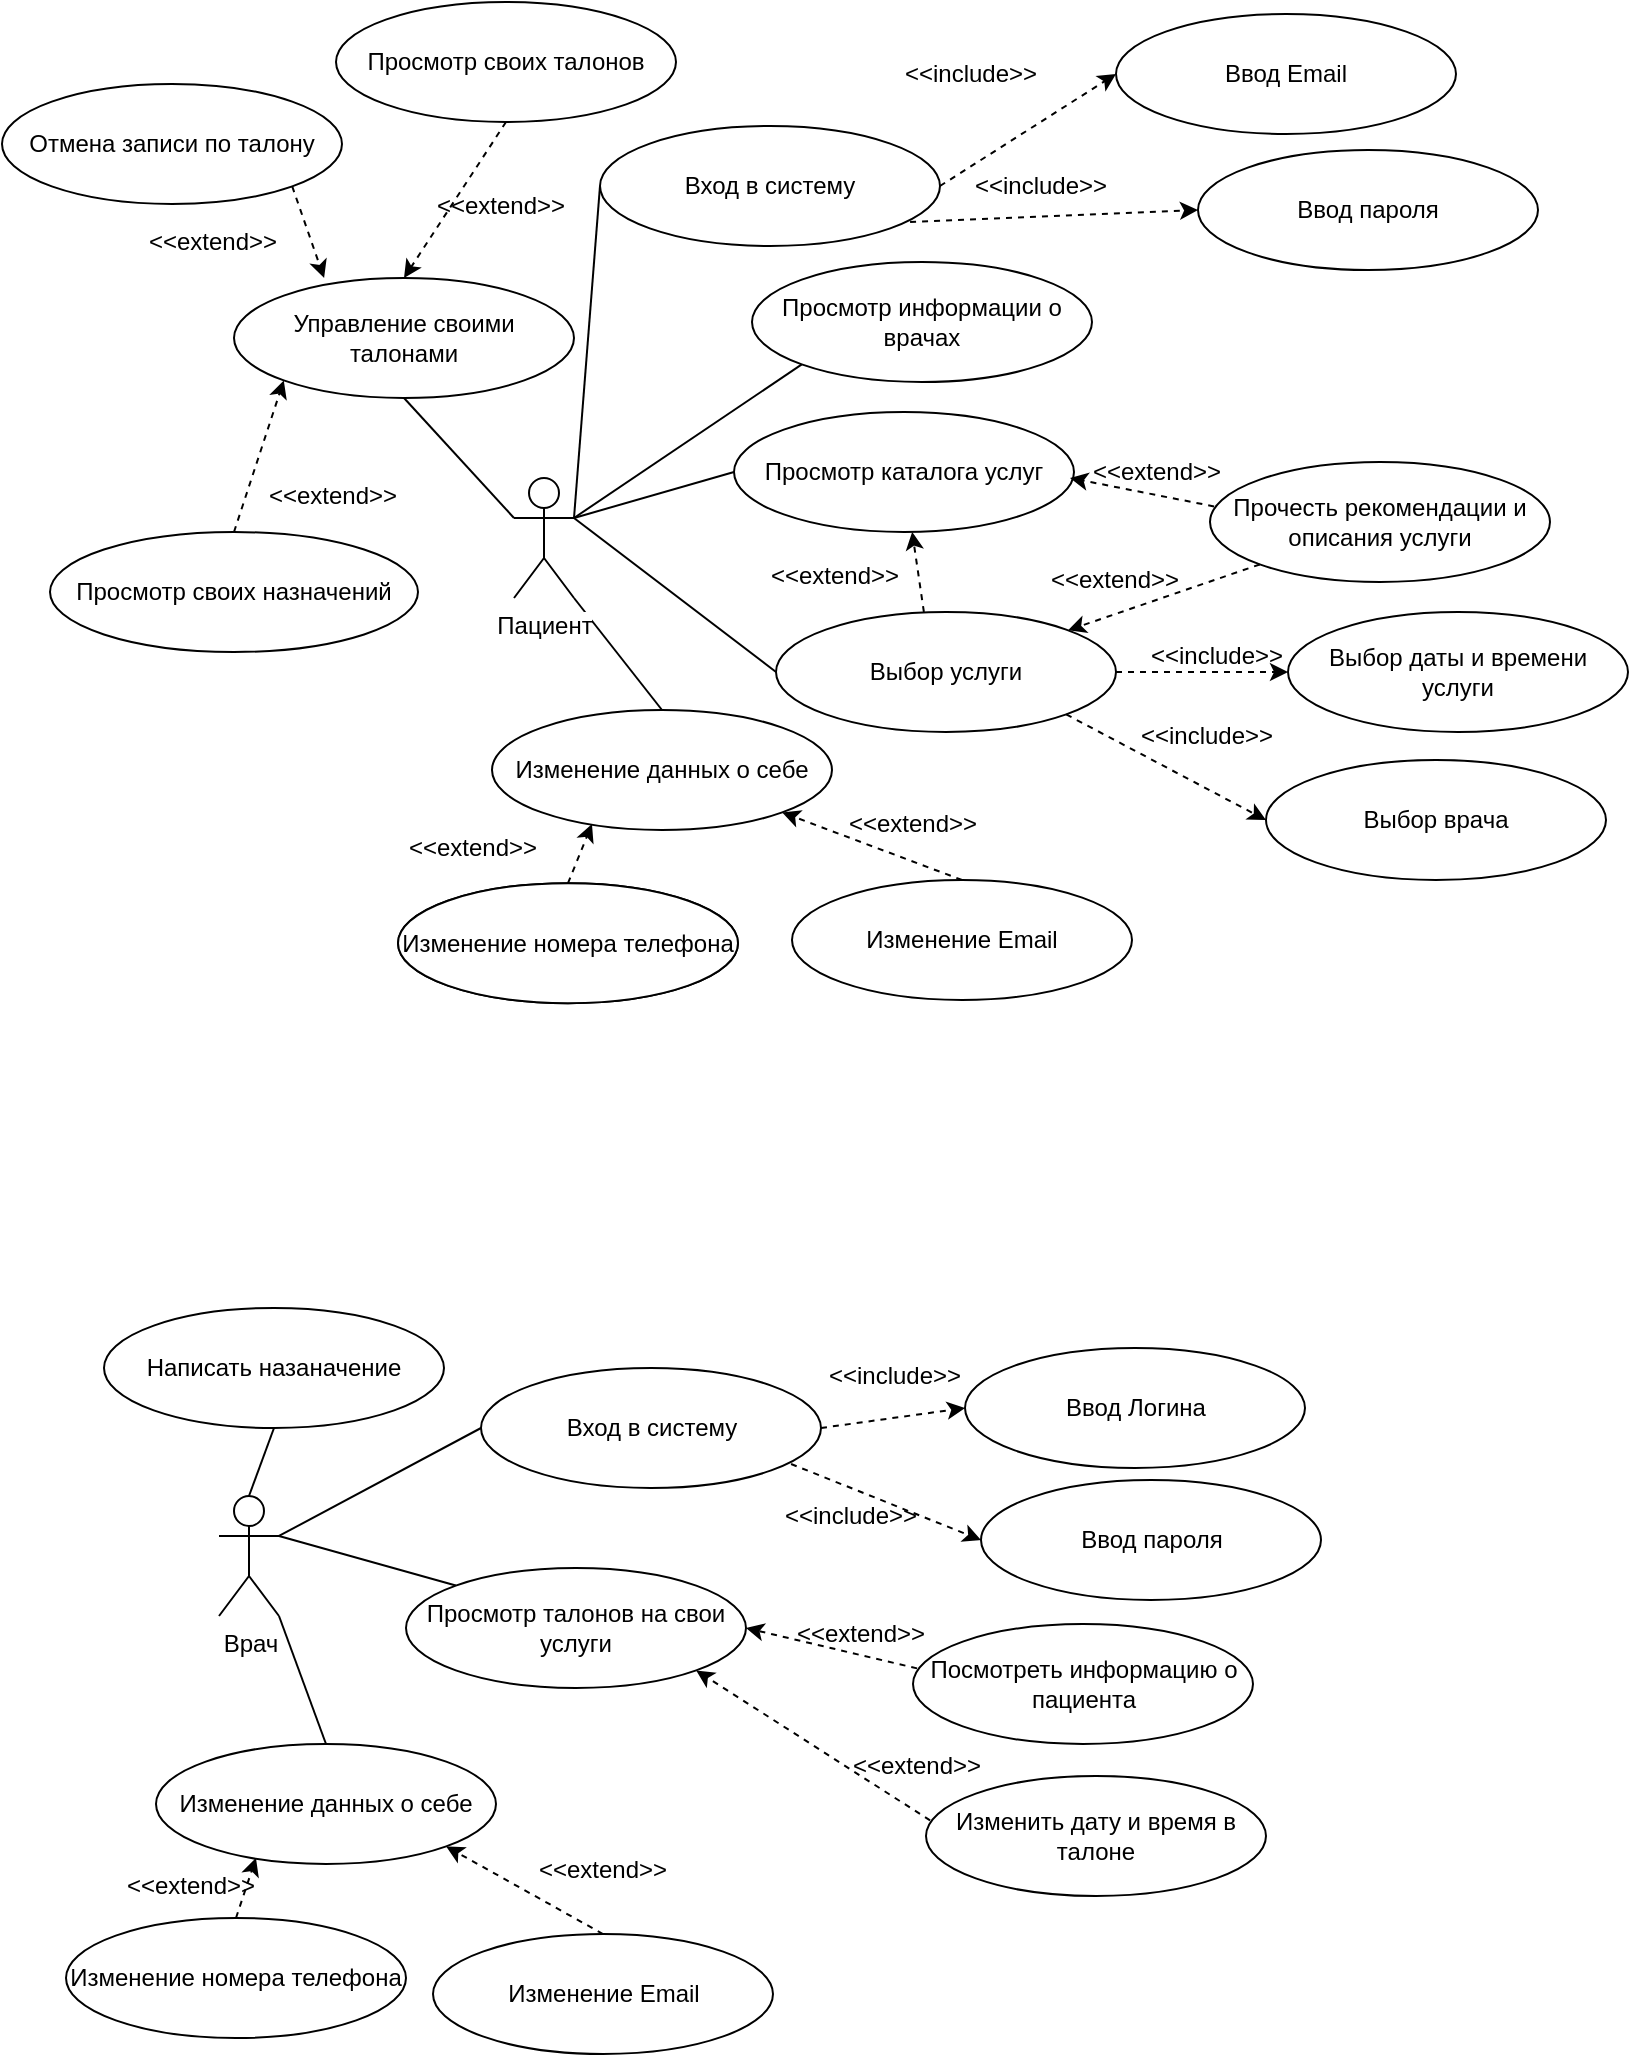 <mxfile version="13.1.3" type="github">
  <diagram id="rSHkln_i5UPMTzSgYDC_" name="Page-1">
    <mxGraphModel dx="1382" dy="795" grid="0" gridSize="10" guides="1" tooltips="1" connect="1" arrows="1" fold="1" page="1" pageScale="1" pageWidth="827" pageHeight="1169" math="0" shadow="0">
      <root>
        <mxCell id="0" />
        <mxCell id="1" parent="0" />
        <mxCell id="shRbKvBxBHHsJRcDJLxr-30" style="rounded=0;orthogonalLoop=1;jettySize=auto;html=1;exitX=1;exitY=1;exitDx=0;exitDy=0;exitPerimeter=0;entryX=0.5;entryY=0;entryDx=0;entryDy=0;endArrow=none;endFill=0;" edge="1" parent="1" source="LtUDNU5CqMuppDNzbjtj-1" target="shRbKvBxBHHsJRcDJLxr-21">
          <mxGeometry relative="1" as="geometry" />
        </mxCell>
        <mxCell id="shRbKvBxBHHsJRcDJLxr-42" style="edgeStyle=none;rounded=0;orthogonalLoop=1;jettySize=auto;html=1;exitX=1;exitY=0.333;exitDx=0;exitDy=0;exitPerimeter=0;entryX=0;entryY=0.5;entryDx=0;entryDy=0;endArrow=none;endFill=0;" edge="1" parent="1" source="LtUDNU5CqMuppDNzbjtj-1" target="shRbKvBxBHHsJRcDJLxr-38">
          <mxGeometry relative="1" as="geometry" />
        </mxCell>
        <mxCell id="shRbKvBxBHHsJRcDJLxr-44" style="edgeStyle=none;rounded=0;orthogonalLoop=1;jettySize=auto;html=1;exitX=1;exitY=0.333;exitDx=0;exitDy=0;exitPerimeter=0;entryX=0;entryY=1;entryDx=0;entryDy=0;endArrow=none;endFill=0;" edge="1" parent="1" source="LtUDNU5CqMuppDNzbjtj-1" target="shRbKvBxBHHsJRcDJLxr-43">
          <mxGeometry relative="1" as="geometry" />
        </mxCell>
        <mxCell id="LtUDNU5CqMuppDNzbjtj-1" value="Пациент" style="shape=umlActor;verticalLabelPosition=bottom;labelBackgroundColor=#ffffff;verticalAlign=top;html=1;outlineConnect=0;" parent="1" vertex="1">
          <mxGeometry x="265" y="284" width="30" height="60" as="geometry" />
        </mxCell>
        <mxCell id="LtUDNU5CqMuppDNzbjtj-3" value="Вход в систему" style="ellipse;whiteSpace=wrap;html=1;" parent="1" vertex="1">
          <mxGeometry x="308" y="108" width="170" height="60" as="geometry" />
        </mxCell>
        <mxCell id="LtUDNU5CqMuppDNzbjtj-4" value="Выбор услуги" style="ellipse;whiteSpace=wrap;html=1;" parent="1" vertex="1">
          <mxGeometry x="396" y="351" width="170" height="60" as="geometry" />
        </mxCell>
        <mxCell id="LtUDNU5CqMuppDNzbjtj-5" value="Выбор даты и времени услуги" style="ellipse;whiteSpace=wrap;html=1;" parent="1" vertex="1">
          <mxGeometry x="652" y="351" width="170" height="60" as="geometry" />
        </mxCell>
        <mxCell id="LtUDNU5CqMuppDNzbjtj-6" value="Выбор врача" style="ellipse;whiteSpace=wrap;html=1;" parent="1" vertex="1">
          <mxGeometry x="641" y="425" width="170" height="60" as="geometry" />
        </mxCell>
        <mxCell id="shRbKvBxBHHsJRcDJLxr-1" value="" style="endArrow=none;html=1;exitX=1;exitY=0.333;exitDx=0;exitDy=0;exitPerimeter=0;entryX=0;entryY=0.5;entryDx=0;entryDy=0;" edge="1" parent="1" source="LtUDNU5CqMuppDNzbjtj-1" target="LtUDNU5CqMuppDNzbjtj-3">
          <mxGeometry width="50" height="50" relative="1" as="geometry">
            <mxPoint x="545" y="607" as="sourcePoint" />
            <mxPoint x="595" y="557" as="targetPoint" />
          </mxGeometry>
        </mxCell>
        <mxCell id="shRbKvBxBHHsJRcDJLxr-2" value="" style="endArrow=none;html=1;exitX=1;exitY=0.333;exitDx=0;exitDy=0;exitPerimeter=0;entryX=0;entryY=0.5;entryDx=0;entryDy=0;" edge="1" parent="1" source="LtUDNU5CqMuppDNzbjtj-1" target="LtUDNU5CqMuppDNzbjtj-4">
          <mxGeometry width="50" height="50" relative="1" as="geometry">
            <mxPoint x="545" y="607" as="sourcePoint" />
            <mxPoint x="595" y="557" as="targetPoint" />
          </mxGeometry>
        </mxCell>
        <mxCell id="shRbKvBxBHHsJRcDJLxr-4" value="" style="endArrow=classic;html=1;exitX=1;exitY=0.5;exitDx=0;exitDy=0;entryX=0;entryY=0.5;entryDx=0;entryDy=0;dashed=1;" edge="1" parent="1" source="LtUDNU5CqMuppDNzbjtj-4" target="LtUDNU5CqMuppDNzbjtj-5">
          <mxGeometry width="50" height="50" relative="1" as="geometry">
            <mxPoint x="582" y="425" as="sourcePoint" />
            <mxPoint x="585" y="642" as="targetPoint" />
          </mxGeometry>
        </mxCell>
        <mxCell id="shRbKvBxBHHsJRcDJLxr-5" value="&amp;lt;&amp;lt;include&amp;gt;&amp;gt;" style="text;html=1;align=center;verticalAlign=middle;resizable=0;points=[];autosize=1;" vertex="1" parent="1">
          <mxGeometry x="578" y="364" width="76" height="18" as="geometry" />
        </mxCell>
        <mxCell id="shRbKvBxBHHsJRcDJLxr-9" value="Ввод Email" style="ellipse;whiteSpace=wrap;html=1;" vertex="1" parent="1">
          <mxGeometry x="566" y="52" width="170" height="60" as="geometry" />
        </mxCell>
        <mxCell id="shRbKvBxBHHsJRcDJLxr-10" value="Ввод пароля" style="ellipse;whiteSpace=wrap;html=1;" vertex="1" parent="1">
          <mxGeometry x="607" y="120" width="170" height="60" as="geometry" />
        </mxCell>
        <mxCell id="shRbKvBxBHHsJRcDJLxr-11" value="" style="endArrow=classic;html=1;exitX=1;exitY=0.5;exitDx=0;exitDy=0;entryX=0;entryY=0.5;entryDx=0;entryDy=0;dashed=1;" edge="1" parent="1" source="LtUDNU5CqMuppDNzbjtj-3" target="shRbKvBxBHHsJRcDJLxr-9">
          <mxGeometry width="50" height="50" relative="1" as="geometry">
            <mxPoint x="415" y="94" as="sourcePoint" />
            <mxPoint x="487" y="84" as="targetPoint" />
          </mxGeometry>
        </mxCell>
        <mxCell id="shRbKvBxBHHsJRcDJLxr-12" value="&amp;lt;&amp;lt;include&amp;gt;&amp;gt;" style="text;html=1;align=center;verticalAlign=middle;resizable=0;points=[];autosize=1;" vertex="1" parent="1">
          <mxGeometry x="455" y="73" width="76" height="18" as="geometry" />
        </mxCell>
        <mxCell id="shRbKvBxBHHsJRcDJLxr-13" value="" style="endArrow=classic;html=1;exitX=0.912;exitY=0.8;exitDx=0;exitDy=0;entryX=0;entryY=0.5;entryDx=0;entryDy=0;dashed=1;exitPerimeter=0;" edge="1" parent="1" source="LtUDNU5CqMuppDNzbjtj-3" target="shRbKvBxBHHsJRcDJLxr-10">
          <mxGeometry width="50" height="50" relative="1" as="geometry">
            <mxPoint x="419" y="129" as="sourcePoint" />
            <mxPoint x="463" y="145" as="targetPoint" />
          </mxGeometry>
        </mxCell>
        <mxCell id="shRbKvBxBHHsJRcDJLxr-14" value="&amp;lt;&amp;lt;include&amp;gt;&amp;gt;" style="text;html=1;align=center;verticalAlign=middle;resizable=0;points=[];autosize=1;" vertex="1" parent="1">
          <mxGeometry x="490" y="129" width="76" height="18" as="geometry" />
        </mxCell>
        <mxCell id="shRbKvBxBHHsJRcDJLxr-15" value="Прочесть рекомендации и описания услуги" style="ellipse;whiteSpace=wrap;html=1;" vertex="1" parent="1">
          <mxGeometry x="613" y="276" width="170" height="60" as="geometry" />
        </mxCell>
        <mxCell id="shRbKvBxBHHsJRcDJLxr-16" value="" style="endArrow=classic;html=1;exitX=0;exitY=1;exitDx=0;exitDy=0;dashed=1;" edge="1" parent="1" source="shRbKvBxBHHsJRcDJLxr-15" target="LtUDNU5CqMuppDNzbjtj-4">
          <mxGeometry width="50" height="50" relative="1" as="geometry">
            <mxPoint x="546.9" y="543.58" as="sourcePoint" />
            <mxPoint x="434.004" y="493.793" as="targetPoint" />
          </mxGeometry>
        </mxCell>
        <mxCell id="shRbKvBxBHHsJRcDJLxr-17" value="&amp;lt;&amp;lt;extend&amp;gt;&amp;gt;" style="text;html=1;align=center;verticalAlign=middle;resizable=0;points=[];autosize=1;" vertex="1" parent="1">
          <mxGeometry x="549" y="272" width="74" height="18" as="geometry" />
        </mxCell>
        <mxCell id="shRbKvBxBHHsJRcDJLxr-77" style="edgeStyle=none;rounded=0;orthogonalLoop=1;jettySize=auto;html=1;exitX=1;exitY=0.333;exitDx=0;exitDy=0;exitPerimeter=0;entryX=0;entryY=0;entryDx=0;entryDy=0;endArrow=none;endFill=0;" edge="1" parent="1" source="shRbKvBxBHHsJRcDJLxr-18" target="shRbKvBxBHHsJRcDJLxr-76">
          <mxGeometry relative="1" as="geometry" />
        </mxCell>
        <mxCell id="shRbKvBxBHHsJRcDJLxr-87" style="edgeStyle=none;rounded=0;orthogonalLoop=1;jettySize=auto;html=1;exitX=0.5;exitY=0;exitDx=0;exitDy=0;exitPerimeter=0;entryX=0.5;entryY=1;entryDx=0;entryDy=0;endArrow=none;endFill=0;" edge="1" parent="1" source="shRbKvBxBHHsJRcDJLxr-18" target="shRbKvBxBHHsJRcDJLxr-86">
          <mxGeometry relative="1" as="geometry" />
        </mxCell>
        <mxCell id="shRbKvBxBHHsJRcDJLxr-18" value="Врач" style="shape=umlActor;verticalLabelPosition=bottom;labelBackgroundColor=#ffffff;verticalAlign=top;html=1;outlineConnect=0;" vertex="1" parent="1">
          <mxGeometry x="117.5" y="793" width="30" height="60" as="geometry" />
        </mxCell>
        <mxCell id="shRbKvBxBHHsJRcDJLxr-21" value="Изменение данных о себе" style="ellipse;whiteSpace=wrap;html=1;" vertex="1" parent="1">
          <mxGeometry x="254" y="400" width="170" height="60" as="geometry" />
        </mxCell>
        <mxCell id="shRbKvBxBHHsJRcDJLxr-22" value="Вход в систему" style="ellipse;whiteSpace=wrap;html=1;" vertex="1" parent="1">
          <mxGeometry x="248.5" y="729" width="170" height="60" as="geometry" />
        </mxCell>
        <mxCell id="shRbKvBxBHHsJRcDJLxr-23" value="" style="endArrow=none;html=1;exitX=1;exitY=0.333;exitDx=0;exitDy=0;exitPerimeter=0;entryX=0;entryY=0.5;entryDx=0;entryDy=0;" edge="1" parent="1" target="shRbKvBxBHHsJRcDJLxr-22" source="shRbKvBxBHHsJRcDJLxr-18">
          <mxGeometry width="50" height="50" relative="1" as="geometry">
            <mxPoint x="147.5" y="811" as="sourcePoint" />
            <mxPoint x="447.5" y="1064" as="targetPoint" />
          </mxGeometry>
        </mxCell>
        <mxCell id="shRbKvBxBHHsJRcDJLxr-24" value="Ввод Логина" style="ellipse;whiteSpace=wrap;html=1;" vertex="1" parent="1">
          <mxGeometry x="490.5" y="719" width="170" height="60" as="geometry" />
        </mxCell>
        <mxCell id="shRbKvBxBHHsJRcDJLxr-25" value="Ввод пароля" style="ellipse;whiteSpace=wrap;html=1;" vertex="1" parent="1">
          <mxGeometry x="498.5" y="785" width="170" height="60" as="geometry" />
        </mxCell>
        <mxCell id="shRbKvBxBHHsJRcDJLxr-26" value="" style="endArrow=classic;html=1;exitX=1;exitY=0.5;exitDx=0;exitDy=0;entryX=0;entryY=0.5;entryDx=0;entryDy=0;dashed=1;" edge="1" parent="1" source="shRbKvBxBHHsJRcDJLxr-22" target="shRbKvBxBHHsJRcDJLxr-24">
          <mxGeometry width="50" height="50" relative="1" as="geometry">
            <mxPoint x="420.5" y="768" as="sourcePoint" />
            <mxPoint x="492.5" y="758" as="targetPoint" />
          </mxGeometry>
        </mxCell>
        <mxCell id="shRbKvBxBHHsJRcDJLxr-27" value="&amp;lt;&amp;lt;include&amp;gt;&amp;gt;" style="text;html=1;align=center;verticalAlign=middle;resizable=0;points=[];autosize=1;" vertex="1" parent="1">
          <mxGeometry x="416.5" y="724" width="76" height="18" as="geometry" />
        </mxCell>
        <mxCell id="shRbKvBxBHHsJRcDJLxr-28" value="" style="endArrow=classic;html=1;exitX=0.912;exitY=0.8;exitDx=0;exitDy=0;entryX=0;entryY=0.5;entryDx=0;entryDy=0;dashed=1;exitPerimeter=0;" edge="1" parent="1" source="shRbKvBxBHHsJRcDJLxr-22" target="shRbKvBxBHHsJRcDJLxr-25">
          <mxGeometry width="50" height="50" relative="1" as="geometry">
            <mxPoint x="424.5" y="803" as="sourcePoint" />
            <mxPoint x="468.5" y="819" as="targetPoint" />
          </mxGeometry>
        </mxCell>
        <mxCell id="shRbKvBxBHHsJRcDJLxr-29" value="&amp;lt;&amp;lt;include&amp;gt;&amp;gt;" style="text;html=1;align=center;verticalAlign=middle;resizable=0;points=[];autosize=1;" vertex="1" parent="1">
          <mxGeometry x="394.5" y="794" width="76" height="18" as="geometry" />
        </mxCell>
        <mxCell id="shRbKvBxBHHsJRcDJLxr-31" value="Изменение номера телефона" style="ellipse;whiteSpace=wrap;html=1;" vertex="1" parent="1">
          <mxGeometry x="207" y="486.6" width="170" height="60" as="geometry" />
        </mxCell>
        <mxCell id="shRbKvBxBHHsJRcDJLxr-32" value="Изменение Email" style="ellipse;whiteSpace=wrap;html=1;" vertex="1" parent="1">
          <mxGeometry x="404" y="485" width="170" height="60" as="geometry" />
        </mxCell>
        <mxCell id="shRbKvBxBHHsJRcDJLxr-34" value="&amp;lt;&amp;lt;extend&amp;gt;&amp;gt;" style="text;html=1;align=center;verticalAlign=middle;resizable=0;points=[];autosize=1;" vertex="1" parent="1">
          <mxGeometry x="207" y="460" width="74" height="18" as="geometry" />
        </mxCell>
        <mxCell id="shRbKvBxBHHsJRcDJLxr-35" value="" style="endArrow=classic;html=1;exitX=0.5;exitY=0;exitDx=0;exitDy=0;dashed=1;entryX=0.294;entryY=0.95;entryDx=0;entryDy=0;entryPerimeter=0;" edge="1" parent="1" source="shRbKvBxBHHsJRcDJLxr-31" target="shRbKvBxBHHsJRcDJLxr-21">
          <mxGeometry width="50" height="50" relative="1" as="geometry">
            <mxPoint x="317.72" y="499.0" as="sourcePoint" />
            <mxPoint x="199.004" y="418.604" as="targetPoint" />
          </mxGeometry>
        </mxCell>
        <mxCell id="shRbKvBxBHHsJRcDJLxr-36" value="&amp;lt;&amp;lt;extend&amp;gt;&amp;gt;" style="text;html=1;align=center;verticalAlign=middle;resizable=0;points=[];autosize=1;" vertex="1" parent="1">
          <mxGeometry x="427" y="448" width="74" height="18" as="geometry" />
        </mxCell>
        <mxCell id="shRbKvBxBHHsJRcDJLxr-37" value="" style="endArrow=classic;html=1;exitX=0.5;exitY=0;exitDx=0;exitDy=0;dashed=1;entryX=1;entryY=1;entryDx=0;entryDy=0;" edge="1" parent="1" source="shRbKvBxBHHsJRcDJLxr-32" target="shRbKvBxBHHsJRcDJLxr-21">
          <mxGeometry width="50" height="50" relative="1" as="geometry">
            <mxPoint x="426.64" y="472.89" as="sourcePoint" />
            <mxPoint x="378.744" y="432.103" as="targetPoint" />
          </mxGeometry>
        </mxCell>
        <mxCell id="shRbKvBxBHHsJRcDJLxr-38" value="Просмотр каталога услуг" style="ellipse;whiteSpace=wrap;html=1;" vertex="1" parent="1">
          <mxGeometry x="375" y="251" width="170" height="60" as="geometry" />
        </mxCell>
        <mxCell id="shRbKvBxBHHsJRcDJLxr-40" value="&amp;lt;&amp;lt;extend&amp;gt;&amp;gt;" style="text;html=1;align=center;verticalAlign=middle;resizable=0;points=[];autosize=1;" vertex="1" parent="1">
          <mxGeometry x="388" y="323.8" width="74" height="18" as="geometry" />
        </mxCell>
        <mxCell id="shRbKvBxBHHsJRcDJLxr-41" value="" style="endArrow=classic;html=1;exitX=0.435;exitY=0;exitDx=0;exitDy=0;dashed=1;exitPerimeter=0;" edge="1" parent="1" source="LtUDNU5CqMuppDNzbjtj-4" target="shRbKvBxBHHsJRcDJLxr-38">
          <mxGeometry width="50" height="50" relative="1" as="geometry">
            <mxPoint x="505.36" y="354.2" as="sourcePoint" />
            <mxPoint x="386.644" y="273.804" as="targetPoint" />
          </mxGeometry>
        </mxCell>
        <mxCell id="shRbKvBxBHHsJRcDJLxr-43" value="Просмотр информации о врачах" style="ellipse;whiteSpace=wrap;html=1;" vertex="1" parent="1">
          <mxGeometry x="384" y="176" width="170" height="60" as="geometry" />
        </mxCell>
        <mxCell id="shRbKvBxBHHsJRcDJLxr-47" value="" style="endArrow=classic;html=1;dashed=1;exitX=0.012;exitY=0.37;exitDx=0;exitDy=0;entryX=1;entryY=0.5;entryDx=0;entryDy=0;exitPerimeter=0;" edge="1" parent="1" source="shRbKvBxBHHsJRcDJLxr-15">
          <mxGeometry width="50" height="50" relative="1" as="geometry">
            <mxPoint x="600" y="314.8" as="sourcePoint" />
            <mxPoint x="543" y="284" as="targetPoint" />
          </mxGeometry>
        </mxCell>
        <mxCell id="shRbKvBxBHHsJRcDJLxr-48" value="&amp;lt;&amp;lt;extend&amp;gt;&amp;gt;" style="text;html=1;align=center;verticalAlign=middle;resizable=0;points=[];autosize=1;" vertex="1" parent="1">
          <mxGeometry x="528" y="326" width="74" height="18" as="geometry" />
        </mxCell>
        <mxCell id="shRbKvBxBHHsJRcDJLxr-51" value="" style="endArrow=classic;html=1;exitX=1;exitY=1;exitDx=0;exitDy=0;entryX=0;entryY=0.5;entryDx=0;entryDy=0;dashed=1;" edge="1" parent="1" source="LtUDNU5CqMuppDNzbjtj-4" target="LtUDNU5CqMuppDNzbjtj-6">
          <mxGeometry width="50" height="50" relative="1" as="geometry">
            <mxPoint x="561" y="421" as="sourcePoint" />
            <mxPoint x="647" y="421" as="targetPoint" />
          </mxGeometry>
        </mxCell>
        <mxCell id="shRbKvBxBHHsJRcDJLxr-52" value="&amp;lt;&amp;lt;include&amp;gt;&amp;gt;" style="text;html=1;align=center;verticalAlign=middle;resizable=0;points=[];autosize=1;" vertex="1" parent="1">
          <mxGeometry x="573" y="404" width="76" height="18" as="geometry" />
        </mxCell>
        <mxCell id="shRbKvBxBHHsJRcDJLxr-58" style="edgeStyle=none;rounded=0;orthogonalLoop=1;jettySize=auto;html=1;exitX=0.5;exitY=1;exitDx=0;exitDy=0;entryX=0;entryY=0.333;entryDx=0;entryDy=0;entryPerimeter=0;endArrow=none;endFill=0;" edge="1" parent="1" source="shRbKvBxBHHsJRcDJLxr-53" target="LtUDNU5CqMuppDNzbjtj-1">
          <mxGeometry relative="1" as="geometry" />
        </mxCell>
        <mxCell id="shRbKvBxBHHsJRcDJLxr-53" value="Управление своими талонами" style="ellipse;whiteSpace=wrap;html=1;" vertex="1" parent="1">
          <mxGeometry x="125" y="184" width="170" height="60" as="geometry" />
        </mxCell>
        <mxCell id="shRbKvBxBHHsJRcDJLxr-54" value="Просмотр своих талонов" style="ellipse;whiteSpace=wrap;html=1;" vertex="1" parent="1">
          <mxGeometry x="176" y="46" width="170" height="60" as="geometry" />
        </mxCell>
        <mxCell id="shRbKvBxBHHsJRcDJLxr-55" value="Отмена записи по талону" style="ellipse;whiteSpace=wrap;html=1;" vertex="1" parent="1">
          <mxGeometry x="9" y="87" width="170" height="60" as="geometry" />
        </mxCell>
        <mxCell id="shRbKvBxBHHsJRcDJLxr-60" value="" style="endArrow=classic;html=1;exitX=1;exitY=1;exitDx=0;exitDy=0;dashed=1;entryX=0.265;entryY=0;entryDx=0;entryDy=0;entryPerimeter=0;" edge="1" parent="1" source="shRbKvBxBHHsJRcDJLxr-55" target="shRbKvBxBHHsJRcDJLxr-53">
          <mxGeometry width="50" height="50" relative="1" as="geometry">
            <mxPoint x="186.896" y="158.213" as="sourcePoint" />
            <mxPoint x="91.238" y="191.195" as="targetPoint" />
          </mxGeometry>
        </mxCell>
        <mxCell id="shRbKvBxBHHsJRcDJLxr-61" value="&amp;lt;&amp;lt;extend&amp;gt;&amp;gt;" style="text;html=1;align=center;verticalAlign=middle;resizable=0;points=[];autosize=1;" vertex="1" parent="1">
          <mxGeometry x="77" y="157" width="74" height="18" as="geometry" />
        </mxCell>
        <mxCell id="shRbKvBxBHHsJRcDJLxr-62" value="" style="endArrow=classic;html=1;exitX=0.5;exitY=1;exitDx=0;exitDy=0;dashed=1;entryX=0.5;entryY=0;entryDx=0;entryDy=0;" edge="1" parent="1" source="shRbKvBxBHHsJRcDJLxr-54" target="shRbKvBxBHHsJRcDJLxr-53">
          <mxGeometry width="50" height="50" relative="1" as="geometry">
            <mxPoint x="288.896" y="134.113" as="sourcePoint" />
            <mxPoint x="193.238" y="167.095" as="targetPoint" />
          </mxGeometry>
        </mxCell>
        <mxCell id="shRbKvBxBHHsJRcDJLxr-63" value="&amp;lt;&amp;lt;extend&amp;gt;&amp;gt;" style="text;html=1;align=center;verticalAlign=middle;resizable=0;points=[];autosize=1;" vertex="1" parent="1">
          <mxGeometry x="221" y="139" width="74" height="18" as="geometry" />
        </mxCell>
        <mxCell id="shRbKvBxBHHsJRcDJLxr-64" value="Просмотр своих назначений" style="ellipse;whiteSpace=wrap;html=1;" vertex="1" parent="1">
          <mxGeometry x="33" y="311" width="184" height="60" as="geometry" />
        </mxCell>
        <mxCell id="shRbKvBxBHHsJRcDJLxr-65" value="" style="endArrow=classic;html=1;exitX=0.5;exitY=0;exitDx=0;exitDy=0;dashed=1;entryX=0;entryY=1;entryDx=0;entryDy=0;" edge="1" parent="1" source="shRbKvBxBHHsJRcDJLxr-64" target="shRbKvBxBHHsJRcDJLxr-53">
          <mxGeometry width="50" height="50" relative="1" as="geometry">
            <mxPoint x="138.896" y="226.213" as="sourcePoint" />
            <mxPoint x="43.238" y="259.195" as="targetPoint" />
          </mxGeometry>
        </mxCell>
        <mxCell id="shRbKvBxBHHsJRcDJLxr-66" value="&amp;lt;&amp;lt;extend&amp;gt;&amp;gt;" style="text;html=1;align=center;verticalAlign=middle;resizable=0;points=[];autosize=1;" vertex="1" parent="1">
          <mxGeometry x="137" y="284" width="74" height="18" as="geometry" />
        </mxCell>
        <mxCell id="shRbKvBxBHHsJRcDJLxr-67" value="Изменение номера телефона" style="ellipse;whiteSpace=wrap;html=1;" vertex="1" parent="1">
          <mxGeometry x="207" y="486.6" width="170" height="60" as="geometry" />
        </mxCell>
        <mxCell id="shRbKvBxBHHsJRcDJLxr-68" style="rounded=0;orthogonalLoop=1;jettySize=auto;html=1;exitX=1;exitY=1;exitDx=0;exitDy=0;exitPerimeter=0;entryX=0.5;entryY=0;entryDx=0;entryDy=0;endArrow=none;endFill=0;" edge="1" parent="1" target="shRbKvBxBHHsJRcDJLxr-69" source="shRbKvBxBHHsJRcDJLxr-18">
          <mxGeometry relative="1" as="geometry">
            <mxPoint x="154" y="863" as="sourcePoint" />
          </mxGeometry>
        </mxCell>
        <mxCell id="shRbKvBxBHHsJRcDJLxr-69" value="Изменение данных о себе" style="ellipse;whiteSpace=wrap;html=1;" vertex="1" parent="1">
          <mxGeometry x="86" y="917" width="170" height="60" as="geometry" />
        </mxCell>
        <mxCell id="shRbKvBxBHHsJRcDJLxr-70" value="Изменение Email" style="ellipse;whiteSpace=wrap;html=1;" vertex="1" parent="1">
          <mxGeometry x="224.5" y="1012" width="170" height="60" as="geometry" />
        </mxCell>
        <mxCell id="shRbKvBxBHHsJRcDJLxr-71" value="&amp;lt;&amp;lt;extend&amp;gt;&amp;gt;" style="text;html=1;align=center;verticalAlign=middle;resizable=0;points=[];autosize=1;" vertex="1" parent="1">
          <mxGeometry x="66" y="979" width="74" height="18" as="geometry" />
        </mxCell>
        <mxCell id="shRbKvBxBHHsJRcDJLxr-72" value="" style="endArrow=classic;html=1;exitX=0.5;exitY=0;exitDx=0;exitDy=0;dashed=1;entryX=0.294;entryY=0.95;entryDx=0;entryDy=0;entryPerimeter=0;" edge="1" parent="1" target="shRbKvBxBHHsJRcDJLxr-69" source="shRbKvBxBHHsJRcDJLxr-75">
          <mxGeometry width="50" height="50" relative="1" as="geometry">
            <mxPoint x="151" y="1005.6" as="sourcePoint" />
            <mxPoint x="58.004" y="937.604" as="targetPoint" />
          </mxGeometry>
        </mxCell>
        <mxCell id="shRbKvBxBHHsJRcDJLxr-73" value="&amp;lt;&amp;lt;extend&amp;gt;&amp;gt;" style="text;html=1;align=center;verticalAlign=middle;resizable=0;points=[];autosize=1;" vertex="1" parent="1">
          <mxGeometry x="272" y="971" width="74" height="18" as="geometry" />
        </mxCell>
        <mxCell id="shRbKvBxBHHsJRcDJLxr-74" value="" style="endArrow=classic;html=1;exitX=0.5;exitY=0;exitDx=0;exitDy=0;dashed=1;entryX=1;entryY=1;entryDx=0;entryDy=0;" edge="1" parent="1" source="shRbKvBxBHHsJRcDJLxr-70" target="shRbKvBxBHHsJRcDJLxr-69">
          <mxGeometry width="50" height="50" relative="1" as="geometry">
            <mxPoint x="285.64" y="991.89" as="sourcePoint" />
            <mxPoint x="237.744" y="951.103" as="targetPoint" />
          </mxGeometry>
        </mxCell>
        <mxCell id="shRbKvBxBHHsJRcDJLxr-75" value="Изменение номера телефона" style="ellipse;whiteSpace=wrap;html=1;" vertex="1" parent="1">
          <mxGeometry x="41" y="1004" width="170" height="60" as="geometry" />
        </mxCell>
        <mxCell id="shRbKvBxBHHsJRcDJLxr-76" value="Просмотр талонов на свои услуги" style="ellipse;whiteSpace=wrap;html=1;" vertex="1" parent="1">
          <mxGeometry x="211" y="829" width="170" height="60" as="geometry" />
        </mxCell>
        <mxCell id="shRbKvBxBHHsJRcDJLxr-78" value="Посмотреть информацию о пациента" style="ellipse;whiteSpace=wrap;html=1;" vertex="1" parent="1">
          <mxGeometry x="464.5" y="857" width="170" height="60" as="geometry" />
        </mxCell>
        <mxCell id="shRbKvBxBHHsJRcDJLxr-79" value="&amp;lt;&amp;lt;extend&amp;gt;&amp;gt;" style="text;html=1;align=center;verticalAlign=middle;resizable=0;points=[];autosize=1;" vertex="1" parent="1">
          <mxGeometry x="400.5" y="853" width="74" height="18" as="geometry" />
        </mxCell>
        <mxCell id="shRbKvBxBHHsJRcDJLxr-80" value="" style="endArrow=classic;html=1;dashed=1;exitX=0.012;exitY=0.37;exitDx=0;exitDy=0;entryX=1;entryY=0.5;entryDx=0;entryDy=0;exitPerimeter=0;" edge="1" parent="1" source="shRbKvBxBHHsJRcDJLxr-78" target="shRbKvBxBHHsJRcDJLxr-76">
          <mxGeometry width="50" height="50" relative="1" as="geometry">
            <mxPoint x="451.5" y="895.8" as="sourcePoint" />
            <mxPoint x="394.5" y="865" as="targetPoint" />
          </mxGeometry>
        </mxCell>
        <mxCell id="shRbKvBxBHHsJRcDJLxr-81" value="Изменить дату и время в талоне" style="ellipse;whiteSpace=wrap;html=1;" vertex="1" parent="1">
          <mxGeometry x="471" y="933" width="170" height="60" as="geometry" />
        </mxCell>
        <mxCell id="shRbKvBxBHHsJRcDJLxr-82" value="&amp;lt;&amp;lt;extend&amp;gt;&amp;gt;" style="text;html=1;align=center;verticalAlign=middle;resizable=0;points=[];autosize=1;" vertex="1" parent="1">
          <mxGeometry x="429" y="919" width="74" height="18" as="geometry" />
        </mxCell>
        <mxCell id="shRbKvBxBHHsJRcDJLxr-83" value="" style="endArrow=classic;html=1;dashed=1;exitX=0.012;exitY=0.37;exitDx=0;exitDy=0;entryX=1;entryY=1;entryDx=0;entryDy=0;exitPerimeter=0;" edge="1" parent="1" source="shRbKvBxBHHsJRcDJLxr-81" target="shRbKvBxBHHsJRcDJLxr-76">
          <mxGeometry width="50" height="50" relative="1" as="geometry">
            <mxPoint x="458" y="971.8" as="sourcePoint" />
            <mxPoint x="401" y="941" as="targetPoint" />
          </mxGeometry>
        </mxCell>
        <mxCell id="shRbKvBxBHHsJRcDJLxr-86" value="Написать назаначение" style="ellipse;whiteSpace=wrap;html=1;" vertex="1" parent="1">
          <mxGeometry x="60" y="699" width="170" height="60" as="geometry" />
        </mxCell>
      </root>
    </mxGraphModel>
  </diagram>
</mxfile>
